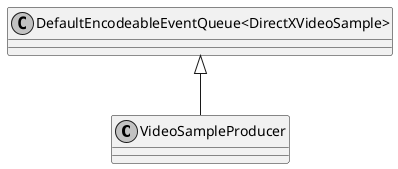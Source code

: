@startuml
skinparam monochrome true
skinparam classAttributeIconSize 0

!startsub default
class VideoSampleProducer {
}
!endsub

"DefaultEncodeableEventQueue<DirectXVideoSample>" <|-- VideoSampleProducer
@enduml